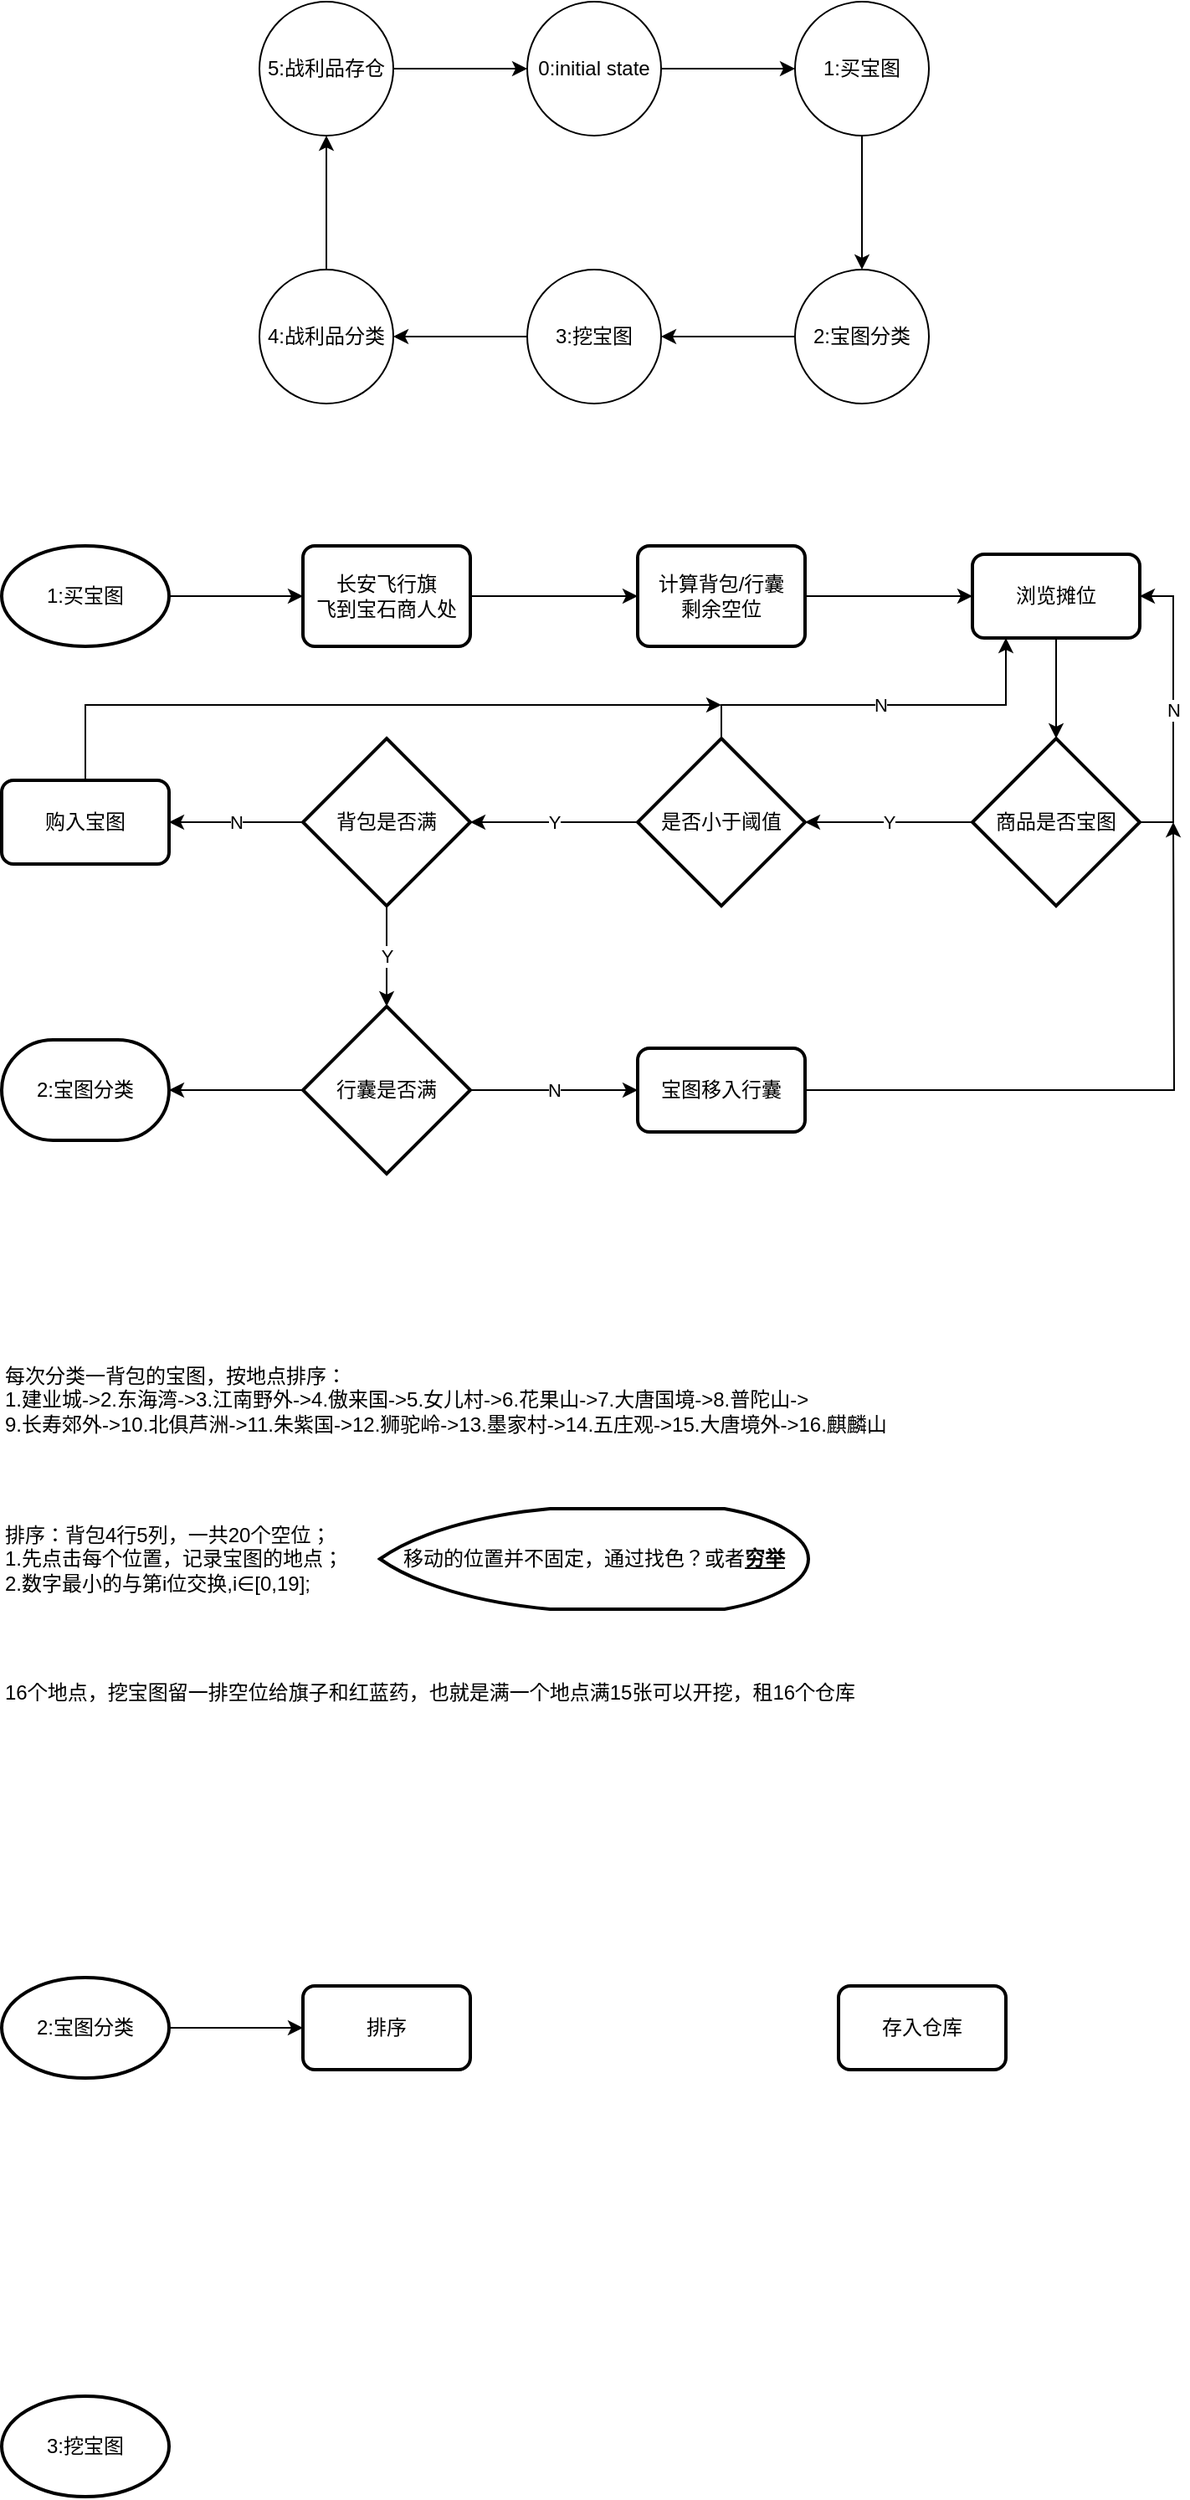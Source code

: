<mxfile version="14.1.8" type="device"><diagram id="gUuXbQwl-zZjovnJtOdA" name="第 1 页"><mxGraphModel dx="1422" dy="862" grid="1" gridSize="10" guides="1" tooltips="1" connect="1" arrows="1" fold="1" page="1" pageScale="1" pageWidth="827" pageHeight="1169" math="0" shadow="0"><root><mxCell id="0"/><mxCell id="1" parent="0"/><mxCell id="kS6UL8YkrD5KQLBfYXW--7" style="edgeStyle=orthogonalEdgeStyle;rounded=0;orthogonalLoop=1;jettySize=auto;html=1;entryX=0;entryY=0.5;entryDx=0;entryDy=0;" edge="1" parent="1" source="kS6UL8YkrD5KQLBfYXW--2" target="kS6UL8YkrD5KQLBfYXW--4"><mxGeometry relative="1" as="geometry"/></mxCell><mxCell id="kS6UL8YkrD5KQLBfYXW--2" value="&lt;span&gt;0:initial state&lt;/span&gt;" style="ellipse;whiteSpace=wrap;html=1;aspect=fixed;" vertex="1" parent="1"><mxGeometry x="374" y="40" width="80" height="80" as="geometry"/></mxCell><mxCell id="kS6UL8YkrD5KQLBfYXW--10" style="edgeStyle=orthogonalEdgeStyle;rounded=0;orthogonalLoop=1;jettySize=auto;html=1;entryX=1;entryY=0.5;entryDx=0;entryDy=0;" edge="1" parent="1" source="kS6UL8YkrD5KQLBfYXW--3" target="kS6UL8YkrD5KQLBfYXW--6"><mxGeometry relative="1" as="geometry"/></mxCell><mxCell id="kS6UL8YkrD5KQLBfYXW--3" value="3:挖宝图" style="ellipse;whiteSpace=wrap;html=1;aspect=fixed;" vertex="1" parent="1"><mxGeometry x="374" y="200" width="80" height="80" as="geometry"/></mxCell><mxCell id="kS6UL8YkrD5KQLBfYXW--8" style="edgeStyle=orthogonalEdgeStyle;rounded=0;orthogonalLoop=1;jettySize=auto;html=1;entryX=0.5;entryY=0;entryDx=0;entryDy=0;" edge="1" parent="1" source="kS6UL8YkrD5KQLBfYXW--4" target="kS6UL8YkrD5KQLBfYXW--5"><mxGeometry relative="1" as="geometry"/></mxCell><mxCell id="kS6UL8YkrD5KQLBfYXW--4" value="1:买宝图" style="ellipse;whiteSpace=wrap;html=1;aspect=fixed;" vertex="1" parent="1"><mxGeometry x="534" y="40" width="80" height="80" as="geometry"/></mxCell><mxCell id="kS6UL8YkrD5KQLBfYXW--9" style="edgeStyle=orthogonalEdgeStyle;rounded=0;orthogonalLoop=1;jettySize=auto;html=1;entryX=1;entryY=0.5;entryDx=0;entryDy=0;" edge="1" parent="1" source="kS6UL8YkrD5KQLBfYXW--5" target="kS6UL8YkrD5KQLBfYXW--3"><mxGeometry relative="1" as="geometry"/></mxCell><mxCell id="kS6UL8YkrD5KQLBfYXW--5" value="2:宝图分类" style="ellipse;whiteSpace=wrap;html=1;aspect=fixed;" vertex="1" parent="1"><mxGeometry x="534" y="200" width="80" height="80" as="geometry"/></mxCell><mxCell id="kS6UL8YkrD5KQLBfYXW--13" style="edgeStyle=orthogonalEdgeStyle;rounded=0;orthogonalLoop=1;jettySize=auto;html=1;entryX=0.5;entryY=1;entryDx=0;entryDy=0;" edge="1" parent="1" source="kS6UL8YkrD5KQLBfYXW--6" target="kS6UL8YkrD5KQLBfYXW--12"><mxGeometry relative="1" as="geometry"/></mxCell><mxCell id="kS6UL8YkrD5KQLBfYXW--6" value="4:战利品分类" style="ellipse;whiteSpace=wrap;html=1;aspect=fixed;" vertex="1" parent="1"><mxGeometry x="214" y="200" width="80" height="80" as="geometry"/></mxCell><mxCell id="kS6UL8YkrD5KQLBfYXW--14" style="edgeStyle=orthogonalEdgeStyle;rounded=0;orthogonalLoop=1;jettySize=auto;html=1;entryX=0;entryY=0.5;entryDx=0;entryDy=0;" edge="1" parent="1" source="kS6UL8YkrD5KQLBfYXW--12" target="kS6UL8YkrD5KQLBfYXW--2"><mxGeometry relative="1" as="geometry"/></mxCell><mxCell id="kS6UL8YkrD5KQLBfYXW--12" value="5:战利品存仓" style="ellipse;whiteSpace=wrap;html=1;aspect=fixed;" vertex="1" parent="1"><mxGeometry x="214" y="40" width="80" height="80" as="geometry"/></mxCell><mxCell id="kS6UL8YkrD5KQLBfYXW--43" style="edgeStyle=orthogonalEdgeStyle;rounded=0;orthogonalLoop=1;jettySize=auto;html=1;entryX=0;entryY=0.5;entryDx=0;entryDy=0;" edge="1" parent="1" source="kS6UL8YkrD5KQLBfYXW--28" target="kS6UL8YkrD5KQLBfYXW--31"><mxGeometry relative="1" as="geometry"/></mxCell><mxCell id="kS6UL8YkrD5KQLBfYXW--28" value="1:买宝图" style="strokeWidth=2;html=1;shape=mxgraph.flowchart.start_1;whiteSpace=wrap;" vertex="1" parent="1"><mxGeometry x="60" y="365" width="100" height="60" as="geometry"/></mxCell><mxCell id="kS6UL8YkrD5KQLBfYXW--45" style="edgeStyle=orthogonalEdgeStyle;rounded=0;orthogonalLoop=1;jettySize=auto;html=1;entryX=0;entryY=0.5;entryDx=0;entryDy=0;" edge="1" parent="1" source="kS6UL8YkrD5KQLBfYXW--29" target="kS6UL8YkrD5KQLBfYXW--32"><mxGeometry relative="1" as="geometry"/></mxCell><mxCell id="kS6UL8YkrD5KQLBfYXW--29" value="计算背包/行囊&lt;br&gt;剩余空位" style="rounded=1;whiteSpace=wrap;html=1;absoluteArcSize=1;arcSize=14;strokeWidth=2;" vertex="1" parent="1"><mxGeometry x="440" y="365" width="100" height="60" as="geometry"/></mxCell><mxCell id="kS6UL8YkrD5KQLBfYXW--44" style="edgeStyle=orthogonalEdgeStyle;rounded=0;orthogonalLoop=1;jettySize=auto;html=1;entryX=0;entryY=0.5;entryDx=0;entryDy=0;" edge="1" parent="1" source="kS6UL8YkrD5KQLBfYXW--31" target="kS6UL8YkrD5KQLBfYXW--29"><mxGeometry relative="1" as="geometry"/></mxCell><mxCell id="kS6UL8YkrD5KQLBfYXW--31" value="&lt;span&gt;长安飞行旗&lt;/span&gt;&lt;br&gt;&lt;span&gt;飞到宝石商人处&lt;/span&gt;" style="rounded=1;whiteSpace=wrap;html=1;absoluteArcSize=1;arcSize=14;strokeWidth=2;" vertex="1" parent="1"><mxGeometry x="240" y="365" width="100" height="60" as="geometry"/></mxCell><mxCell id="kS6UL8YkrD5KQLBfYXW--46" style="edgeStyle=orthogonalEdgeStyle;rounded=0;orthogonalLoop=1;jettySize=auto;html=1;entryX=0.5;entryY=0;entryDx=0;entryDy=0;entryPerimeter=0;" edge="1" parent="1" source="kS6UL8YkrD5KQLBfYXW--32" target="kS6UL8YkrD5KQLBfYXW--33"><mxGeometry relative="1" as="geometry"/></mxCell><mxCell id="kS6UL8YkrD5KQLBfYXW--32" value="&lt;span&gt;浏览摊位&lt;/span&gt;" style="rounded=1;whiteSpace=wrap;html=1;absoluteArcSize=1;arcSize=14;strokeWidth=2;" vertex="1" parent="1"><mxGeometry x="640" y="370" width="100" height="50" as="geometry"/></mxCell><mxCell id="kS6UL8YkrD5KQLBfYXW--47" value="Y" style="edgeStyle=orthogonalEdgeStyle;rounded=0;orthogonalLoop=1;jettySize=auto;html=1;entryX=1;entryY=0.5;entryDx=0;entryDy=0;entryPerimeter=0;" edge="1" parent="1" source="kS6UL8YkrD5KQLBfYXW--33" target="kS6UL8YkrD5KQLBfYXW--34"><mxGeometry relative="1" as="geometry"/></mxCell><mxCell id="kS6UL8YkrD5KQLBfYXW--50" value="N" style="edgeStyle=orthogonalEdgeStyle;rounded=0;orthogonalLoop=1;jettySize=auto;html=1;entryX=1;entryY=0.5;entryDx=0;entryDy=0;" edge="1" parent="1" source="kS6UL8YkrD5KQLBfYXW--33" target="kS6UL8YkrD5KQLBfYXW--32"><mxGeometry relative="1" as="geometry"><Array as="points"><mxPoint x="760" y="530"/><mxPoint x="760" y="395"/></Array></mxGeometry></mxCell><mxCell id="kS6UL8YkrD5KQLBfYXW--33" value="商品是否宝图" style="strokeWidth=2;html=1;shape=mxgraph.flowchart.decision;whiteSpace=wrap;" vertex="1" parent="1"><mxGeometry x="640" y="480" width="100" height="100" as="geometry"/></mxCell><mxCell id="kS6UL8YkrD5KQLBfYXW--48" value="Y" style="edgeStyle=orthogonalEdgeStyle;rounded=0;orthogonalLoop=1;jettySize=auto;html=1;entryX=1;entryY=0.5;entryDx=0;entryDy=0;entryPerimeter=0;" edge="1" parent="1" source="kS6UL8YkrD5KQLBfYXW--34" target="kS6UL8YkrD5KQLBfYXW--42"><mxGeometry relative="1" as="geometry"/></mxCell><mxCell id="kS6UL8YkrD5KQLBfYXW--51" value="N" style="edgeStyle=orthogonalEdgeStyle;rounded=0;orthogonalLoop=1;jettySize=auto;html=1;" edge="1" parent="1" source="kS6UL8YkrD5KQLBfYXW--34"><mxGeometry relative="1" as="geometry"><mxPoint x="660" y="420" as="targetPoint"/><Array as="points"><mxPoint x="490" y="460"/><mxPoint x="660" y="460"/></Array></mxGeometry></mxCell><mxCell id="kS6UL8YkrD5KQLBfYXW--34" value="是否小于阈值" style="strokeWidth=2;html=1;shape=mxgraph.flowchart.decision;whiteSpace=wrap;" vertex="1" parent="1"><mxGeometry x="440" y="480" width="100" height="100" as="geometry"/></mxCell><mxCell id="kS6UL8YkrD5KQLBfYXW--53" style="edgeStyle=orthogonalEdgeStyle;rounded=0;orthogonalLoop=1;jettySize=auto;html=1;exitX=0.5;exitY=0;exitDx=0;exitDy=0;" edge="1" parent="1" source="kS6UL8YkrD5KQLBfYXW--41"><mxGeometry relative="1" as="geometry"><mxPoint x="490" y="460" as="targetPoint"/><Array as="points"><mxPoint x="110" y="460"/></Array></mxGeometry></mxCell><mxCell id="kS6UL8YkrD5KQLBfYXW--41" value="购入宝图" style="rounded=1;whiteSpace=wrap;html=1;absoluteArcSize=1;arcSize=14;strokeWidth=2;" vertex="1" parent="1"><mxGeometry x="60" y="505" width="100" height="50" as="geometry"/></mxCell><mxCell id="kS6UL8YkrD5KQLBfYXW--49" value="N" style="edgeStyle=orthogonalEdgeStyle;rounded=0;orthogonalLoop=1;jettySize=auto;html=1;entryX=1;entryY=0.5;entryDx=0;entryDy=0;" edge="1" parent="1" source="kS6UL8YkrD5KQLBfYXW--42" target="kS6UL8YkrD5KQLBfYXW--41"><mxGeometry relative="1" as="geometry"/></mxCell><mxCell id="kS6UL8YkrD5KQLBfYXW--55" value="Y" style="edgeStyle=orthogonalEdgeStyle;rounded=0;orthogonalLoop=1;jettySize=auto;html=1;entryX=0.5;entryY=0;entryDx=0;entryDy=0;entryPerimeter=0;" edge="1" parent="1" source="kS6UL8YkrD5KQLBfYXW--42" target="kS6UL8YkrD5KQLBfYXW--54"><mxGeometry relative="1" as="geometry"/></mxCell><mxCell id="kS6UL8YkrD5KQLBfYXW--42" value="背包是否满" style="strokeWidth=2;html=1;shape=mxgraph.flowchart.decision;whiteSpace=wrap;" vertex="1" parent="1"><mxGeometry x="240" y="480" width="100" height="100" as="geometry"/></mxCell><mxCell id="kS6UL8YkrD5KQLBfYXW--57" style="edgeStyle=orthogonalEdgeStyle;rounded=0;orthogonalLoop=1;jettySize=auto;html=1;" edge="1" parent="1" source="kS6UL8YkrD5KQLBfYXW--52"><mxGeometry relative="1" as="geometry"><mxPoint x="760" y="530" as="targetPoint"/></mxGeometry></mxCell><mxCell id="kS6UL8YkrD5KQLBfYXW--52" value="宝图移入行囊" style="rounded=1;whiteSpace=wrap;html=1;absoluteArcSize=1;arcSize=14;strokeWidth=2;" vertex="1" parent="1"><mxGeometry x="440" y="665" width="100" height="50" as="geometry"/></mxCell><mxCell id="kS6UL8YkrD5KQLBfYXW--56" value="N" style="edgeStyle=orthogonalEdgeStyle;rounded=0;orthogonalLoop=1;jettySize=auto;html=1;entryX=0;entryY=0.5;entryDx=0;entryDy=0;" edge="1" parent="1" source="kS6UL8YkrD5KQLBfYXW--54" target="kS6UL8YkrD5KQLBfYXW--52"><mxGeometry relative="1" as="geometry"/></mxCell><mxCell id="kS6UL8YkrD5KQLBfYXW--59" style="edgeStyle=orthogonalEdgeStyle;rounded=0;orthogonalLoop=1;jettySize=auto;html=1;entryX=1;entryY=0.5;entryDx=0;entryDy=0;entryPerimeter=0;" edge="1" parent="1" source="kS6UL8YkrD5KQLBfYXW--54" target="kS6UL8YkrD5KQLBfYXW--58"><mxGeometry relative="1" as="geometry"/></mxCell><mxCell id="kS6UL8YkrD5KQLBfYXW--54" value="行囊是否满" style="strokeWidth=2;html=1;shape=mxgraph.flowchart.decision;whiteSpace=wrap;" vertex="1" parent="1"><mxGeometry x="240" y="640" width="100" height="100" as="geometry"/></mxCell><mxCell id="kS6UL8YkrD5KQLBfYXW--58" value="2:宝图分类" style="strokeWidth=2;html=1;shape=mxgraph.flowchart.terminator;whiteSpace=wrap;" vertex="1" parent="1"><mxGeometry x="60" y="660" width="100" height="60" as="geometry"/></mxCell><mxCell id="kS6UL8YkrD5KQLBfYXW--67" style="edgeStyle=orthogonalEdgeStyle;rounded=0;orthogonalLoop=1;jettySize=auto;html=1;entryX=0;entryY=0.5;entryDx=0;entryDy=0;" edge="1" parent="1" source="kS6UL8YkrD5KQLBfYXW--60" target="kS6UL8YkrD5KQLBfYXW--65"><mxGeometry relative="1" as="geometry"/></mxCell><mxCell id="kS6UL8YkrD5KQLBfYXW--60" value="2:宝图分类" style="strokeWidth=2;html=1;shape=mxgraph.flowchart.start_1;whiteSpace=wrap;" vertex="1" parent="1"><mxGeometry x="60" y="1220" width="100" height="60" as="geometry"/></mxCell><mxCell id="kS6UL8YkrD5KQLBfYXW--61" value="&lt;span&gt;3:挖宝图&lt;/span&gt;" style="strokeWidth=2;html=1;shape=mxgraph.flowchart.start_1;whiteSpace=wrap;" vertex="1" parent="1"><mxGeometry x="60" y="1470" width="100" height="60" as="geometry"/></mxCell><mxCell id="kS6UL8YkrD5KQLBfYXW--62" value="&lt;div&gt;&lt;span&gt;每次分类一背包的宝图，按地点排序：&lt;/span&gt;&lt;/div&gt;1.建业城-&amp;gt;2.东海湾-&amp;gt;3.江南野外-&amp;gt;4.傲来国-&amp;gt;5.女儿村-&amp;gt;6.花果山-&amp;gt;7.大唐国境-&amp;gt;8.普陀山-&amp;gt;&lt;br&gt;9.长寿郊外-&amp;gt;10.北俱芦洲-&amp;gt;11.朱紫国-&amp;gt;12.狮驼岭-&amp;gt;13.墨家村-&amp;gt;14.五庄观-&amp;gt;15.大唐境外-&amp;gt;16.麒麟山" style="text;html=1;align=left;verticalAlign=middle;resizable=0;points=[];autosize=1;" vertex="1" parent="1"><mxGeometry x="60" y="850" width="540" height="50" as="geometry"/></mxCell><mxCell id="kS6UL8YkrD5KQLBfYXW--63" value="排序：背包4行5列，一共20个空位；&lt;br&gt;1.先点击每个位置，记录宝图的地点；&lt;br&gt;2.数字最小的与第i位交换,i∈[0,19];&lt;br&gt;" style="text;html=1;align=left;verticalAlign=middle;resizable=0;points=[];autosize=1;" vertex="1" parent="1"><mxGeometry x="60" y="945" width="220" height="50" as="geometry"/></mxCell><mxCell id="kS6UL8YkrD5KQLBfYXW--64" value="移动的位置并不固定，通过找色？或者&lt;b&gt;&lt;u&gt;穷举&lt;/u&gt;&lt;/b&gt;" style="strokeWidth=2;html=1;shape=mxgraph.flowchart.display;whiteSpace=wrap;" vertex="1" parent="1"><mxGeometry x="286" y="940" width="256" height="60" as="geometry"/></mxCell><mxCell id="kS6UL8YkrD5KQLBfYXW--65" value="排序" style="rounded=1;whiteSpace=wrap;html=1;absoluteArcSize=1;arcSize=14;strokeWidth=2;" vertex="1" parent="1"><mxGeometry x="240" y="1225" width="100" height="50" as="geometry"/></mxCell><mxCell id="kS6UL8YkrD5KQLBfYXW--66" value="存入仓库" style="rounded=1;whiteSpace=wrap;html=1;absoluteArcSize=1;arcSize=14;strokeWidth=2;" vertex="1" parent="1"><mxGeometry x="560" y="1225" width="100" height="50" as="geometry"/></mxCell><mxCell id="kS6UL8YkrD5KQLBfYXW--68" value="16个地点，挖宝图留一排空位给旗子和红蓝药，也就是满一个地点满15张可以开挖，租16个仓库" style="text;html=1;align=left;verticalAlign=middle;resizable=0;points=[];autosize=1;" vertex="1" parent="1"><mxGeometry x="60" y="1040" width="520" height="20" as="geometry"/></mxCell></root></mxGraphModel></diagram></mxfile>